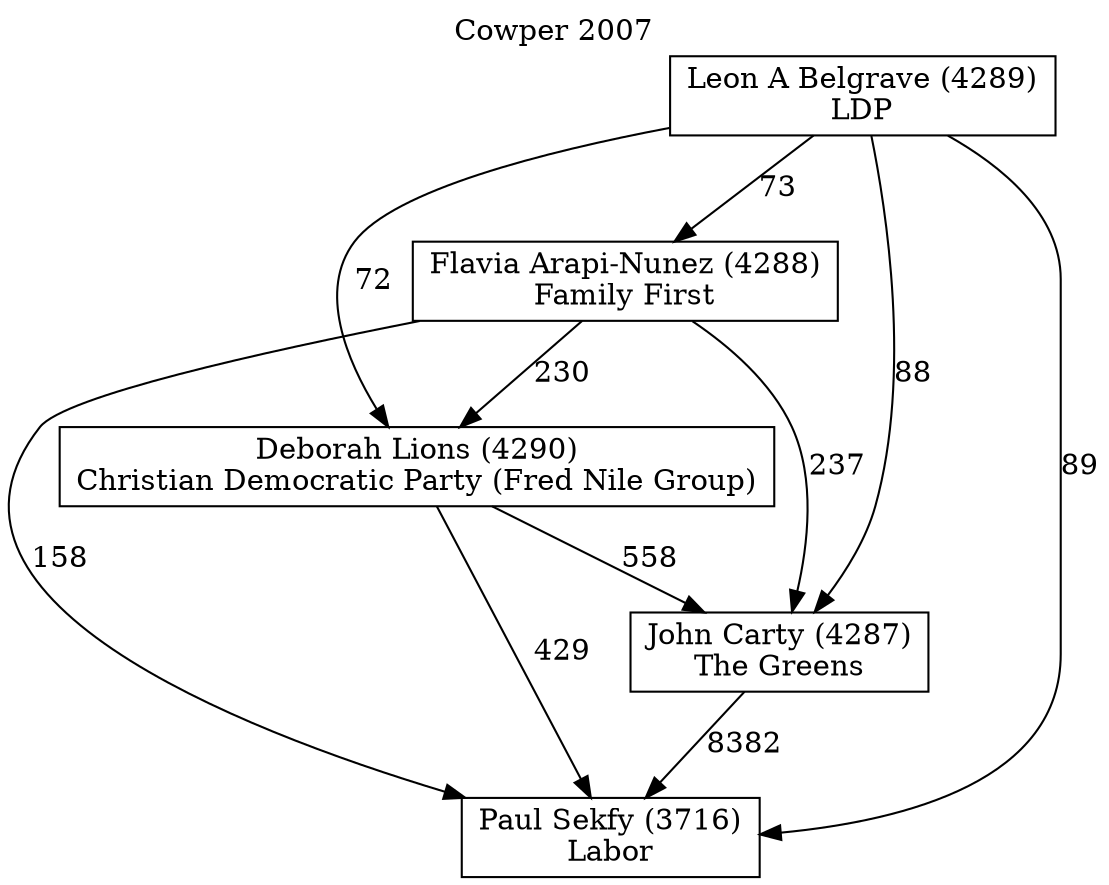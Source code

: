 // House preference flow
digraph "Paul Sekfy (3716)_Cowper_2007" {
	graph [label="Cowper 2007" labelloc=t mclimit=10]
	node [shape=box]
	"Deborah Lions (4290)" [label="Deborah Lions (4290)
Christian Democratic Party (Fred Nile Group)"]
	"Flavia Arapi-Nunez (4288)" [label="Flavia Arapi-Nunez (4288)
Family First"]
	"John Carty (4287)" [label="John Carty (4287)
The Greens"]
	"Leon A Belgrave (4289)" [label="Leon A Belgrave (4289)
LDP"]
	"Paul Sekfy (3716)" [label="Paul Sekfy (3716)
Labor"]
	"Deborah Lions (4290)" -> "John Carty (4287)" [label=558]
	"Deborah Lions (4290)" -> "Paul Sekfy (3716)" [label=429]
	"Flavia Arapi-Nunez (4288)" -> "Deborah Lions (4290)" [label=230]
	"Flavia Arapi-Nunez (4288)" -> "John Carty (4287)" [label=237]
	"Flavia Arapi-Nunez (4288)" -> "Paul Sekfy (3716)" [label=158]
	"John Carty (4287)" -> "Paul Sekfy (3716)" [label=8382]
	"Leon A Belgrave (4289)" -> "Deborah Lions (4290)" [label=72]
	"Leon A Belgrave (4289)" -> "Flavia Arapi-Nunez (4288)" [label=73]
	"Leon A Belgrave (4289)" -> "John Carty (4287)" [label=88]
	"Leon A Belgrave (4289)" -> "Paul Sekfy (3716)" [label=89]
}
